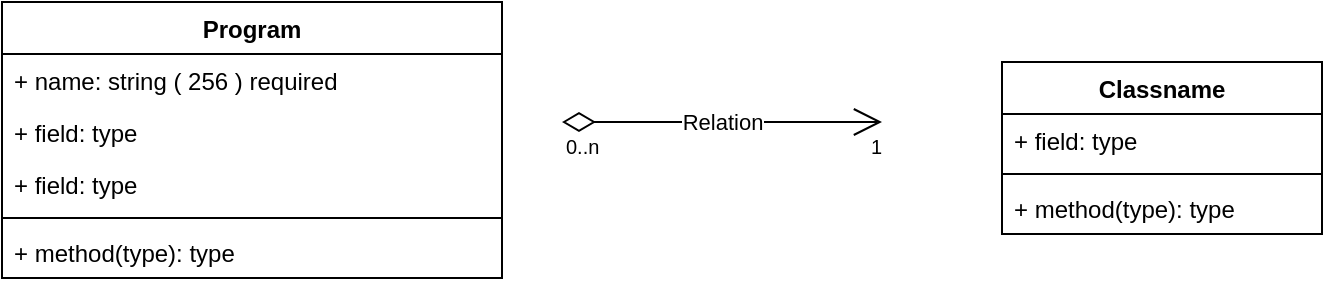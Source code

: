 <mxfile version="12.5.8" type="github">
  <diagram name="Page-1" id="b5b7bab2-c9e2-2cf4-8b2a-24fd1a2a6d21">
    <mxGraphModel dx="1346" dy="665" grid="1" gridSize="10" guides="1" tooltips="1" connect="1" arrows="1" fold="1" page="1" pageScale="1" pageWidth="827" pageHeight="1169" background="#ffffff" math="0" shadow="0">
      <root>
        <mxCell id="0"/>
        <mxCell id="1" parent="0"/>
        <mxCell id="qUl1298BJiQfXsKrI5A6-1" value="Program" style="swimlane;fontStyle=1;align=center;verticalAlign=top;childLayout=stackLayout;horizontal=1;startSize=26;horizontalStack=0;resizeParent=1;resizeParentMax=0;resizeLast=0;collapsible=1;marginBottom=0;" vertex="1" parent="1">
          <mxGeometry x="110" y="230" width="250" height="138" as="geometry"/>
        </mxCell>
        <mxCell id="qUl1298BJiQfXsKrI5A6-2" value="+ name: string ( 256 ) required" style="text;strokeColor=none;fillColor=none;align=left;verticalAlign=top;spacingLeft=4;spacingRight=4;overflow=hidden;rotatable=0;points=[[0,0.5],[1,0.5]];portConstraint=eastwest;" vertex="1" parent="qUl1298BJiQfXsKrI5A6-1">
          <mxGeometry y="26" width="250" height="26" as="geometry"/>
        </mxCell>
        <mxCell id="qUl1298BJiQfXsKrI5A6-11" value="+ field: type" style="text;strokeColor=none;fillColor=none;align=left;verticalAlign=top;spacingLeft=4;spacingRight=4;overflow=hidden;rotatable=0;points=[[0,0.5],[1,0.5]];portConstraint=eastwest;" vertex="1" parent="qUl1298BJiQfXsKrI5A6-1">
          <mxGeometry y="52" width="250" height="26" as="geometry"/>
        </mxCell>
        <mxCell id="qUl1298BJiQfXsKrI5A6-12" value="+ field: type" style="text;strokeColor=none;fillColor=none;align=left;verticalAlign=top;spacingLeft=4;spacingRight=4;overflow=hidden;rotatable=0;points=[[0,0.5],[1,0.5]];portConstraint=eastwest;" vertex="1" parent="qUl1298BJiQfXsKrI5A6-1">
          <mxGeometry y="78" width="250" height="26" as="geometry"/>
        </mxCell>
        <mxCell id="qUl1298BJiQfXsKrI5A6-3" value="" style="line;strokeWidth=1;fillColor=none;align=left;verticalAlign=middle;spacingTop=-1;spacingLeft=3;spacingRight=3;rotatable=0;labelPosition=right;points=[];portConstraint=eastwest;" vertex="1" parent="qUl1298BJiQfXsKrI5A6-1">
          <mxGeometry y="104" width="250" height="8" as="geometry"/>
        </mxCell>
        <mxCell id="qUl1298BJiQfXsKrI5A6-4" value="+ method(type): type" style="text;strokeColor=none;fillColor=none;align=left;verticalAlign=top;spacingLeft=4;spacingRight=4;overflow=hidden;rotatable=0;points=[[0,0.5],[1,0.5]];portConstraint=eastwest;" vertex="1" parent="qUl1298BJiQfXsKrI5A6-1">
          <mxGeometry y="112" width="250" height="26" as="geometry"/>
        </mxCell>
        <mxCell id="qUl1298BJiQfXsKrI5A6-6" value="Classname" style="swimlane;fontStyle=1;align=center;verticalAlign=top;childLayout=stackLayout;horizontal=1;startSize=26;horizontalStack=0;resizeParent=1;resizeParentMax=0;resizeLast=0;collapsible=1;marginBottom=0;" vertex="1" parent="1">
          <mxGeometry x="610" y="260" width="160" height="86" as="geometry"/>
        </mxCell>
        <mxCell id="qUl1298BJiQfXsKrI5A6-7" value="+ field: type" style="text;strokeColor=none;fillColor=none;align=left;verticalAlign=top;spacingLeft=4;spacingRight=4;overflow=hidden;rotatable=0;points=[[0,0.5],[1,0.5]];portConstraint=eastwest;" vertex="1" parent="qUl1298BJiQfXsKrI5A6-6">
          <mxGeometry y="26" width="160" height="26" as="geometry"/>
        </mxCell>
        <mxCell id="qUl1298BJiQfXsKrI5A6-8" value="" style="line;strokeWidth=1;fillColor=none;align=left;verticalAlign=middle;spacingTop=-1;spacingLeft=3;spacingRight=3;rotatable=0;labelPosition=right;points=[];portConstraint=eastwest;" vertex="1" parent="qUl1298BJiQfXsKrI5A6-6">
          <mxGeometry y="52" width="160" height="8" as="geometry"/>
        </mxCell>
        <mxCell id="qUl1298BJiQfXsKrI5A6-9" value="+ method(type): type" style="text;strokeColor=none;fillColor=none;align=left;verticalAlign=top;spacingLeft=4;spacingRight=4;overflow=hidden;rotatable=0;points=[[0,0.5],[1,0.5]];portConstraint=eastwest;" vertex="1" parent="qUl1298BJiQfXsKrI5A6-6">
          <mxGeometry y="60" width="160" height="26" as="geometry"/>
        </mxCell>
        <mxCell id="qUl1298BJiQfXsKrI5A6-17" value="Relation" style="endArrow=open;html=1;endSize=12;startArrow=diamondThin;startSize=14;startFill=0;edgeStyle=orthogonalEdgeStyle;" edge="1" parent="1">
          <mxGeometry relative="1" as="geometry">
            <mxPoint x="390" y="290" as="sourcePoint"/>
            <mxPoint x="550" y="290" as="targetPoint"/>
          </mxGeometry>
        </mxCell>
        <mxCell id="qUl1298BJiQfXsKrI5A6-18" value="0..n" style="resizable=0;html=1;align=left;verticalAlign=top;labelBackgroundColor=#ffffff;fontSize=10;" connectable="0" vertex="1" parent="qUl1298BJiQfXsKrI5A6-17">
          <mxGeometry x="-1" relative="1" as="geometry"/>
        </mxCell>
        <mxCell id="qUl1298BJiQfXsKrI5A6-19" value="1" style="resizable=0;html=1;align=right;verticalAlign=top;labelBackgroundColor=#ffffff;fontSize=10;" connectable="0" vertex="1" parent="qUl1298BJiQfXsKrI5A6-17">
          <mxGeometry x="1" relative="1" as="geometry"/>
        </mxCell>
      </root>
    </mxGraphModel>
  </diagram>
</mxfile>
